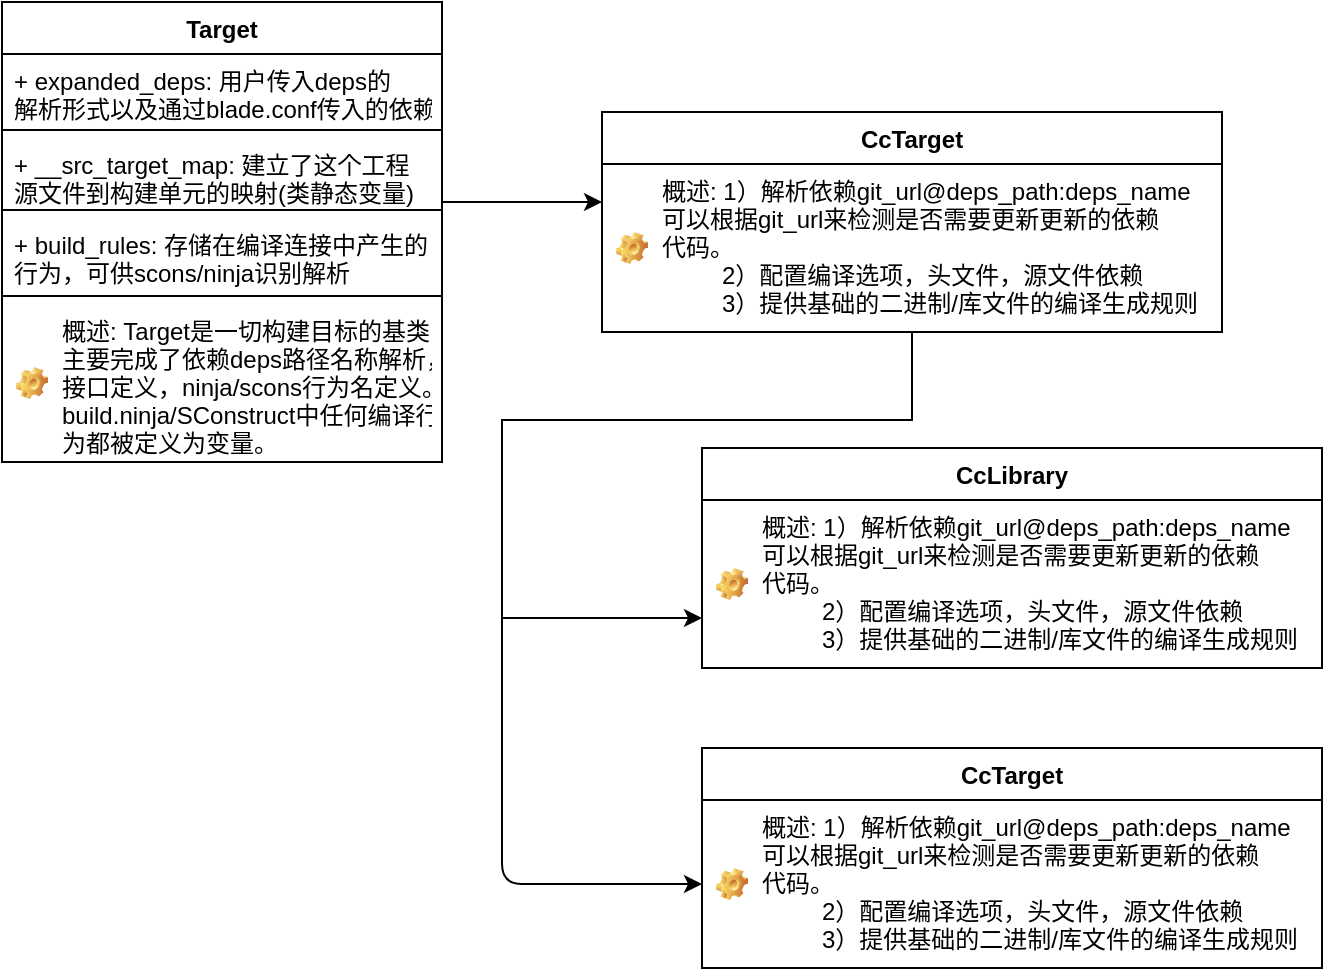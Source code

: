 <mxfile pages="1" version="11.2.4" type="github"><diagram id="xMyfM3u-_KFxJiZ6FcVO" name="Page-1"><mxGraphModel dx="946" dy="616" grid="1" gridSize="10" guides="1" tooltips="1" connect="1" arrows="1" fold="1" page="1" pageScale="1" pageWidth="827" pageHeight="1169" math="0" shadow="0"><root><mxCell id="0"/><mxCell id="1" parent="0"/><mxCell id="Cc4J_E5DxZWua8Sy2NMs-60" value="" style="edgeStyle=orthogonalEdgeStyle;rounded=0;orthogonalLoop=1;jettySize=auto;html=1;" parent="1" source="Cc4J_E5DxZWua8Sy2NMs-34" target="Cc4J_E5DxZWua8Sy2NMs-54" edge="1"><mxGeometry relative="1" as="geometry"><Array as="points"><mxPoint x="310" y="317"/><mxPoint x="310" y="317"/></Array></mxGeometry></mxCell><mxCell id="Cc4J_E5DxZWua8Sy2NMs-34" value="Target" style="swimlane;fontStyle=1;align=center;verticalAlign=top;childLayout=stackLayout;horizontal=1;startSize=26;horizontalStack=0;resizeParent=1;resizeParentMax=0;resizeLast=0;collapsible=1;marginBottom=0;" parent="1" vertex="1"><mxGeometry x="20" y="217" width="220" height="230" as="geometry"/></mxCell><mxCell id="Cc4J_E5DxZWua8Sy2NMs-39" value="+ expanded_deps: 用户传入deps的&#10;解析形式以及通过blade.conf传入的依赖" style="text;strokeColor=none;fillColor=none;align=left;verticalAlign=top;spacingLeft=4;spacingRight=4;overflow=hidden;rotatable=0;points=[[0,0.5],[1,0.5]];portConstraint=eastwest;strokeWidth=1;rounded=0;fontStyle=0" parent="Cc4J_E5DxZWua8Sy2NMs-34" vertex="1"><mxGeometry y="26" width="220" height="34" as="geometry"/></mxCell><mxCell id="Cc4J_E5DxZWua8Sy2NMs-42" value="" style="line;strokeWidth=1;fillColor=none;align=left;verticalAlign=middle;spacingTop=-1;spacingLeft=3;spacingRight=3;rotatable=0;labelPosition=right;points=[];portConstraint=eastwest;" parent="Cc4J_E5DxZWua8Sy2NMs-34" vertex="1"><mxGeometry y="60" width="220" height="8" as="geometry"/></mxCell><mxCell id="Cc4J_E5DxZWua8Sy2NMs-40" value="+ __src_target_map: 建立了这个工程&#10;源文件到构建单元的映射(类静态变量)" style="text;strokeColor=none;fillColor=none;align=left;verticalAlign=top;spacingLeft=4;spacingRight=4;overflow=hidden;rotatable=0;points=[[0,0.5],[1,0.5]];portConstraint=eastwest;" parent="Cc4J_E5DxZWua8Sy2NMs-34" vertex="1"><mxGeometry y="68" width="220" height="32" as="geometry"/></mxCell><mxCell id="Cc4J_E5DxZWua8Sy2NMs-43" value="" style="line;strokeWidth=1;fillColor=none;align=left;verticalAlign=middle;spacingTop=-1;spacingLeft=3;spacingRight=3;rotatable=0;labelPosition=right;points=[];portConstraint=eastwest;" parent="Cc4J_E5DxZWua8Sy2NMs-34" vertex="1"><mxGeometry y="100" width="220" height="8" as="geometry"/></mxCell><mxCell id="Cc4J_E5DxZWua8Sy2NMs-37" value="+ build_rules: 存储在编译连接中产生的&#10;行为，可供scons/ninja识别解析&#10;" style="text;strokeColor=none;fillColor=none;align=left;verticalAlign=top;spacingLeft=4;spacingRight=4;overflow=hidden;rotatable=0;points=[[0,0.5],[1,0.5]];portConstraint=eastwest;" parent="Cc4J_E5DxZWua8Sy2NMs-34" vertex="1"><mxGeometry y="108" width="220" height="35" as="geometry"/></mxCell><mxCell id="Cc4J_E5DxZWua8Sy2NMs-63" value="" style="line;strokeWidth=1;fillColor=none;align=left;verticalAlign=middle;spacingTop=-1;spacingLeft=3;spacingRight=3;rotatable=0;labelPosition=right;points=[];portConstraint=eastwest;" parent="Cc4J_E5DxZWua8Sy2NMs-34" vertex="1"><mxGeometry y="143" width="220" height="8" as="geometry"/></mxCell><mxCell id="Cc4J_E5DxZWua8Sy2NMs-62" value="概述: Target是一切构建目标的基类&#10;主要完成了依赖deps路径名称解析，&#10;接口定义，ninja/scons行为名定义。&#10;build.ninja/SConstruct中任何编译行&#10;为都被定义为变量。" style="label;fontStyle=0;strokeColor=none;fillColor=none;align=left;verticalAlign=top;overflow=hidden;spacingLeft=28;spacingRight=4;rotatable=0;points=[[0,0.5],[1,0.5]];portConstraint=eastwest;imageWidth=16;imageHeight=16;image=img/clipart/Gear_128x128.png;rounded=0;" parent="Cc4J_E5DxZWua8Sy2NMs-34" vertex="1"><mxGeometry y="151" width="220" height="79" as="geometry"/></mxCell><mxCell id="Cc4J_E5DxZWua8Sy2NMs-67" value="" style="edgeStyle=orthogonalEdgeStyle;rounded=0;orthogonalLoop=1;jettySize=auto;html=1;" parent="1" source="Cc4J_E5DxZWua8Sy2NMs-54" target="Cc4J_E5DxZWua8Sy2NMs-65" edge="1"><mxGeometry relative="1" as="geometry"><Array as="points"><mxPoint x="475" y="426"/><mxPoint x="270" y="426"/><mxPoint x="270" y="525"/></Array></mxGeometry></mxCell><mxCell id="Cc4J_E5DxZWua8Sy2NMs-54" value="CcTarget" style="swimlane;fontStyle=1;align=center;verticalAlign=top;childLayout=stackLayout;horizontal=1;startSize=26;horizontalStack=0;resizeParent=1;resizeParentMax=0;resizeLast=0;collapsible=1;marginBottom=0;" parent="1" vertex="1"><mxGeometry x="320" y="272" width="310" height="110" as="geometry"/></mxCell><mxCell id="Cc4J_E5DxZWua8Sy2NMs-64" value="概述: 1）解析依赖git_url@deps_path:deps_name&#10;可以根据git_url来检测是否需要更新更新的依赖&#10;代码。&#10;         2）配置编译选项，头文件，源文件依赖&#10;         3）提供基础的二进制/库文件的编译生成规则&#10;" style="label;fontStyle=0;strokeColor=none;fillColor=none;align=left;verticalAlign=top;overflow=hidden;spacingLeft=28;spacingRight=4;rotatable=0;points=[[0,0.5],[1,0.5]];portConstraint=eastwest;imageWidth=16;imageHeight=16;image=img/clipart/Gear_128x128.png;rounded=0;" parent="Cc4J_E5DxZWua8Sy2NMs-54" vertex="1"><mxGeometry y="26" width="310" height="84" as="geometry"/></mxCell><mxCell id="Cc4J_E5DxZWua8Sy2NMs-65" value="CcLibrary" style="swimlane;fontStyle=1;align=center;verticalAlign=top;childLayout=stackLayout;horizontal=1;startSize=26;horizontalStack=0;resizeParent=1;resizeParentMax=0;resizeLast=0;collapsible=1;marginBottom=0;" parent="1" vertex="1"><mxGeometry x="370" y="440" width="310" height="110" as="geometry"/></mxCell><mxCell id="Cc4J_E5DxZWua8Sy2NMs-66" value="概述: 1）解析依赖git_url@deps_path:deps_name&#10;可以根据git_url来检测是否需要更新更新的依赖&#10;代码。&#10;         2）配置编译选项，头文件，源文件依赖&#10;         3）提供基础的二进制/库文件的编译生成规则&#10;" style="label;fontStyle=0;strokeColor=none;fillColor=none;align=left;verticalAlign=top;overflow=hidden;spacingLeft=28;spacingRight=4;rotatable=0;points=[[0,0.5],[1,0.5]];portConstraint=eastwest;imageWidth=16;imageHeight=16;image=img/clipart/Gear_128x128.png;rounded=0;" parent="Cc4J_E5DxZWua8Sy2NMs-65" vertex="1"><mxGeometry y="26" width="310" height="84" as="geometry"/></mxCell><mxCell id="Cc4J_E5DxZWua8Sy2NMs-68" value="CcTarget" style="swimlane;fontStyle=1;align=center;verticalAlign=top;childLayout=stackLayout;horizontal=1;startSize=26;horizontalStack=0;resizeParent=1;resizeParentMax=0;resizeLast=0;collapsible=1;marginBottom=0;" parent="1" vertex="1"><mxGeometry x="370" y="590" width="310" height="110" as="geometry"/></mxCell><mxCell id="Cc4J_E5DxZWua8Sy2NMs-69" value="概述: 1）解析依赖git_url@deps_path:deps_name&#10;可以根据git_url来检测是否需要更新更新的依赖&#10;代码。&#10;         2）配置编译选项，头文件，源文件依赖&#10;         3）提供基础的二进制/库文件的编译生成规则&#10;" style="label;fontStyle=0;strokeColor=none;fillColor=none;align=left;verticalAlign=top;overflow=hidden;spacingLeft=28;spacingRight=4;rotatable=0;points=[[0,0.5],[1,0.5]];portConstraint=eastwest;imageWidth=16;imageHeight=16;image=img/clipart/Gear_128x128.png;rounded=0;" parent="Cc4J_E5DxZWua8Sy2NMs-68" vertex="1"><mxGeometry y="26" width="310" height="84" as="geometry"/></mxCell><mxCell id="Cc4J_E5DxZWua8Sy2NMs-70" value="" style="endArrow=classic;html=1;entryX=0;entryY=0.5;entryDx=0;entryDy=0;" parent="1" target="Cc4J_E5DxZWua8Sy2NMs-69" edge="1"><mxGeometry width="50" height="50" relative="1" as="geometry"><mxPoint x="270" y="520" as="sourcePoint"/><mxPoint x="70" y="730" as="targetPoint"/><Array as="points"><mxPoint x="270" y="590"/><mxPoint x="270" y="658"/></Array></mxGeometry></mxCell></root></mxGraphModel></diagram></mxfile>